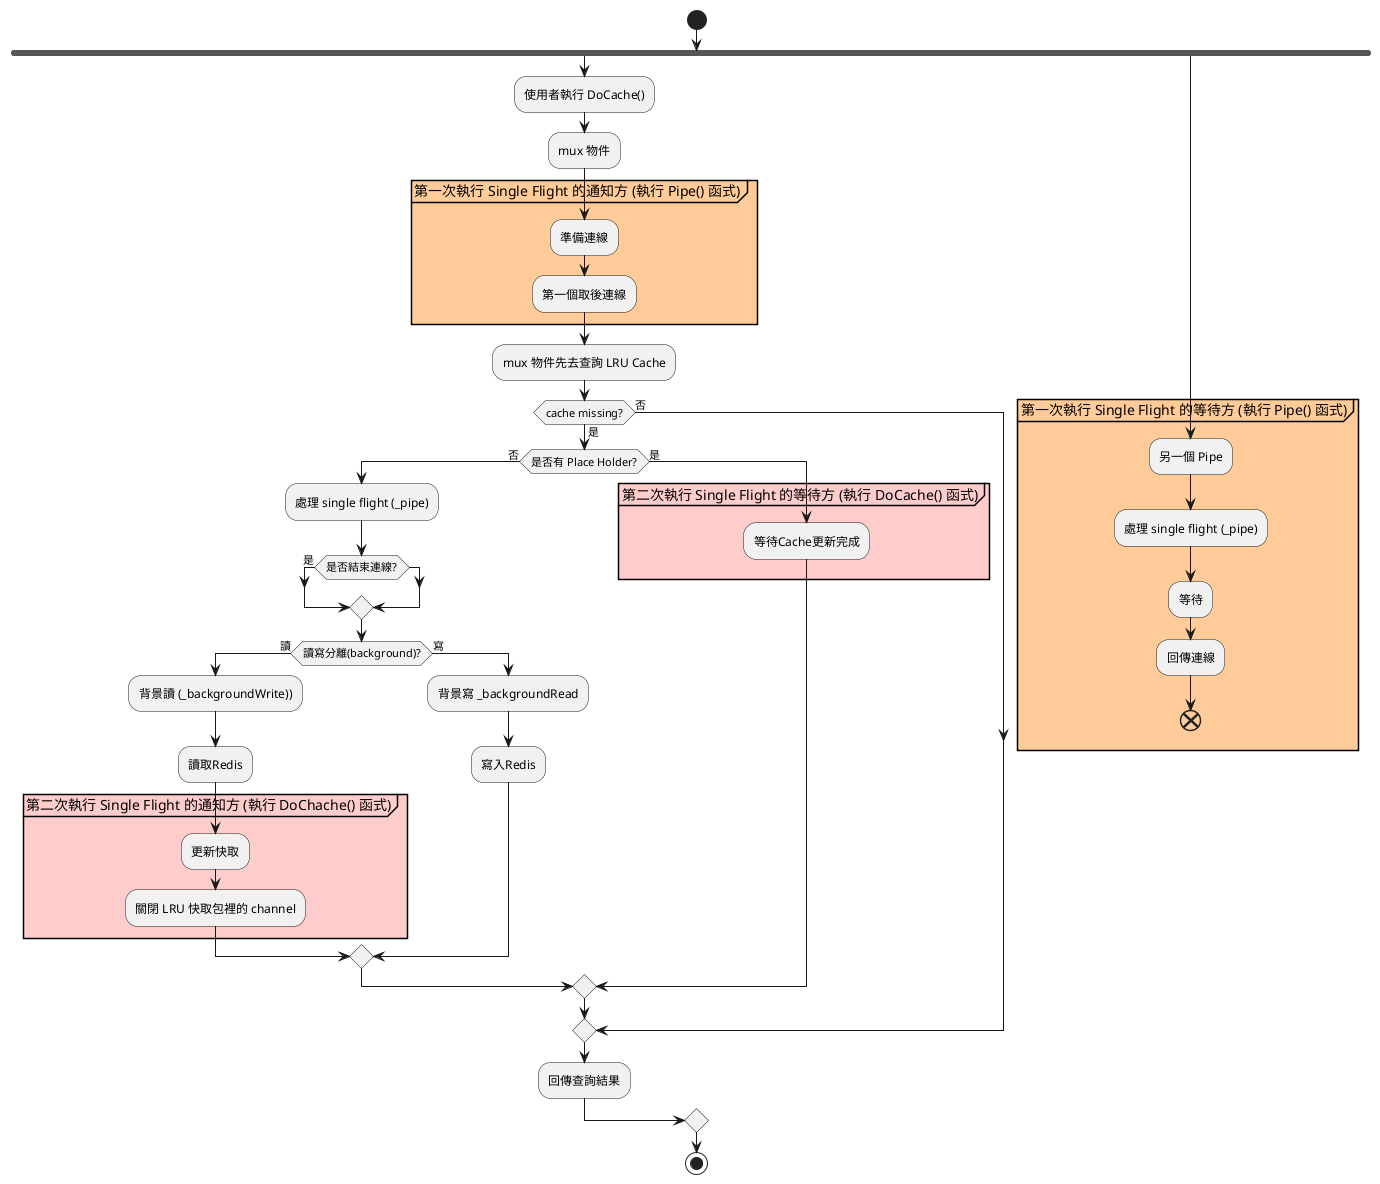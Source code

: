 @startuml

start
fork
  :使用者執行 DoCache();
  :mux 物件;
partition "第一次執行 Single Flight 的通知方 (執行 Pipe() 函式)" #FFCC99 {
  :準備連線;
  :第一個取後連線;
}
  :mux 物件先去查詢 LRU Cache;
if (cache missing?) then (是)
if (是否有 Place Holder?) then (否)
:處理 single flight (_pipe);
if (是否結束連線?) then (是)
endif
if (讀寫分離(background)?) then (讀)
  :背景讀 (_backgroundWrite));
  :讀取Redis;
partition "第二次執行 Single Flight 的通知方 (執行 DoChache() 函式)" #FFCCCC {
  :更新快取;
  :關閉 LRU 快取包裡的 channel;
}
else (寫)
  :背景寫 _backgroundRead;
  :寫入Redis;
endif
else (是)
partition "第二次執行 Single Flight 的等待方 (執行 DoCache() 函式)" #FFCCCC {
  :等待Cache更新完成;
}
endif
else (否)
endif
  :回傳查詢結果;
fork again
partition "第一次執行 Single Flight 的等待方 (執行 Pipe() 函式)" #FFCC99 {
  :另一個 Pipe;
  :處理 single flight (_pipe);
  :等待;
  :回傳連線;
  end
}
end merge
stop
@enduml
